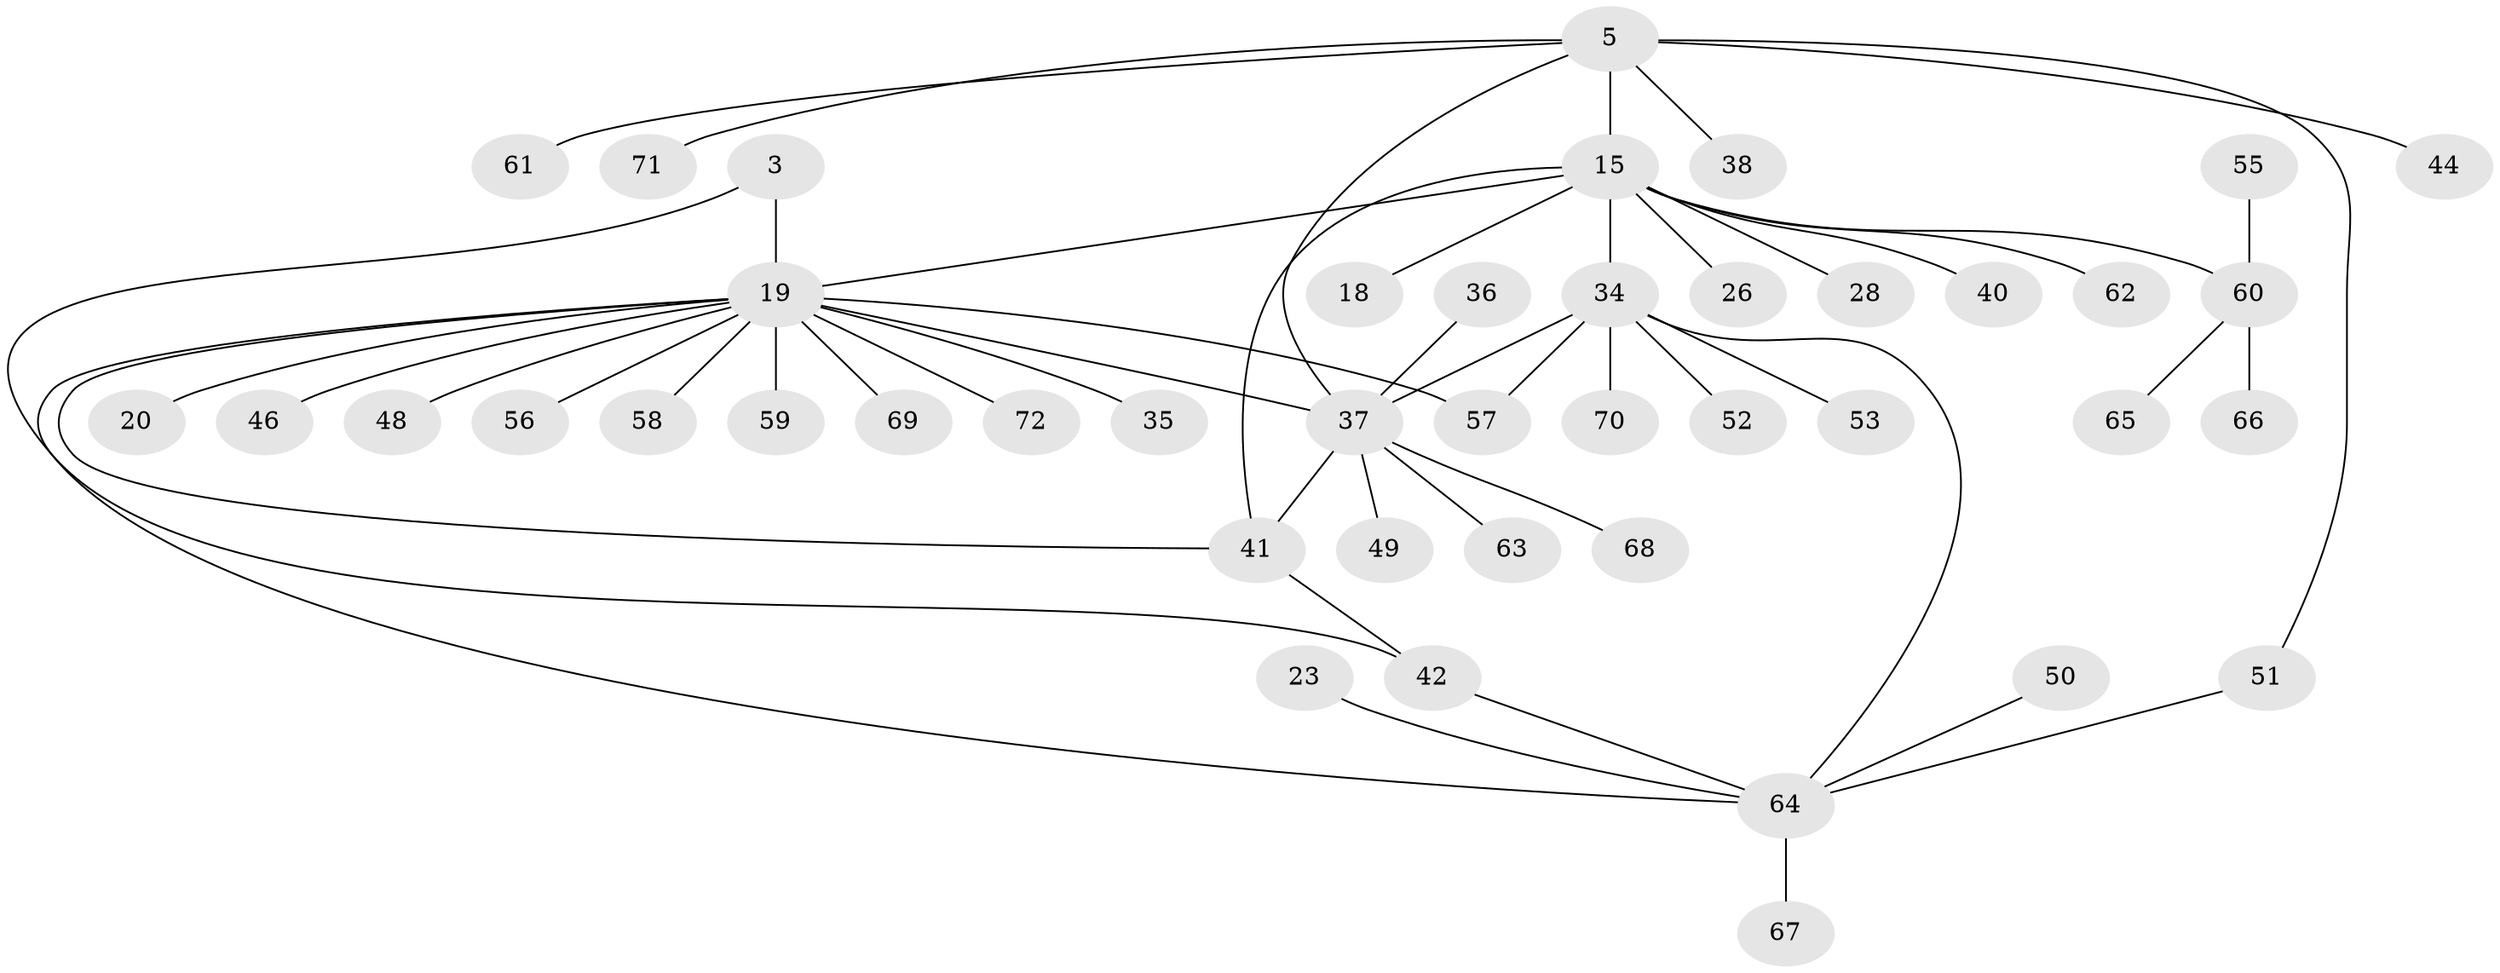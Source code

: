 // original degree distribution, {7: 0.041666666666666664, 4: 0.05555555555555555, 6: 0.06944444444444445, 9: 0.013888888888888888, 11: 0.013888888888888888, 3: 0.05555555555555555, 10: 0.013888888888888888, 5: 0.027777777777777776, 1: 0.5416666666666666, 2: 0.16666666666666666}
// Generated by graph-tools (version 1.1) at 2025/57/03/04/25 21:57:57]
// undirected, 43 vertices, 51 edges
graph export_dot {
graph [start="1"]
  node [color=gray90,style=filled];
  3;
  5;
  15 [super="+13+11"];
  18;
  19 [super="+14+2+16"];
  20;
  23;
  26;
  28;
  34 [super="+32"];
  35;
  36;
  37 [super="+6"];
  38;
  40 [super="+25"];
  41 [super="+12"];
  42 [super="+33"];
  44;
  46;
  48;
  49;
  50;
  51 [super="+45"];
  52;
  53;
  55;
  56 [super="+24"];
  57 [super="+39"];
  58;
  59 [super="+47"];
  60 [super="+22+54"];
  61;
  62 [super="+17"];
  63;
  64 [super="+21"];
  65;
  66;
  67;
  68;
  69;
  70;
  71 [super="+30"];
  72;
  3 -- 42;
  3 -- 19 [weight=3];
  5 -- 15 [weight=2];
  5 -- 38;
  5 -- 44;
  5 -- 61;
  5 -- 71;
  5 -- 51;
  5 -- 37 [weight=2];
  15 -- 60 [weight=2];
  15 -- 18;
  15 -- 26;
  15 -- 28;
  15 -- 62;
  15 -- 40;
  15 -- 41 [weight=2];
  15 -- 19 [weight=2];
  15 -- 34 [weight=2];
  19 -- 35;
  19 -- 48;
  19 -- 20;
  19 -- 57;
  19 -- 58;
  19 -- 69;
  19 -- 37;
  19 -- 72;
  19 -- 41;
  19 -- 46;
  19 -- 56;
  19 -- 59;
  19 -- 64 [weight=2];
  23 -- 64;
  34 -- 64 [weight=2];
  34 -- 37;
  34 -- 70;
  34 -- 52;
  34 -- 53;
  34 -- 57;
  36 -- 37;
  37 -- 68;
  37 -- 41 [weight=2];
  37 -- 49;
  37 -- 63;
  41 -- 42;
  42 -- 64;
  50 -- 64;
  51 -- 64;
  55 -- 60;
  60 -- 66;
  60 -- 65;
  64 -- 67;
}
